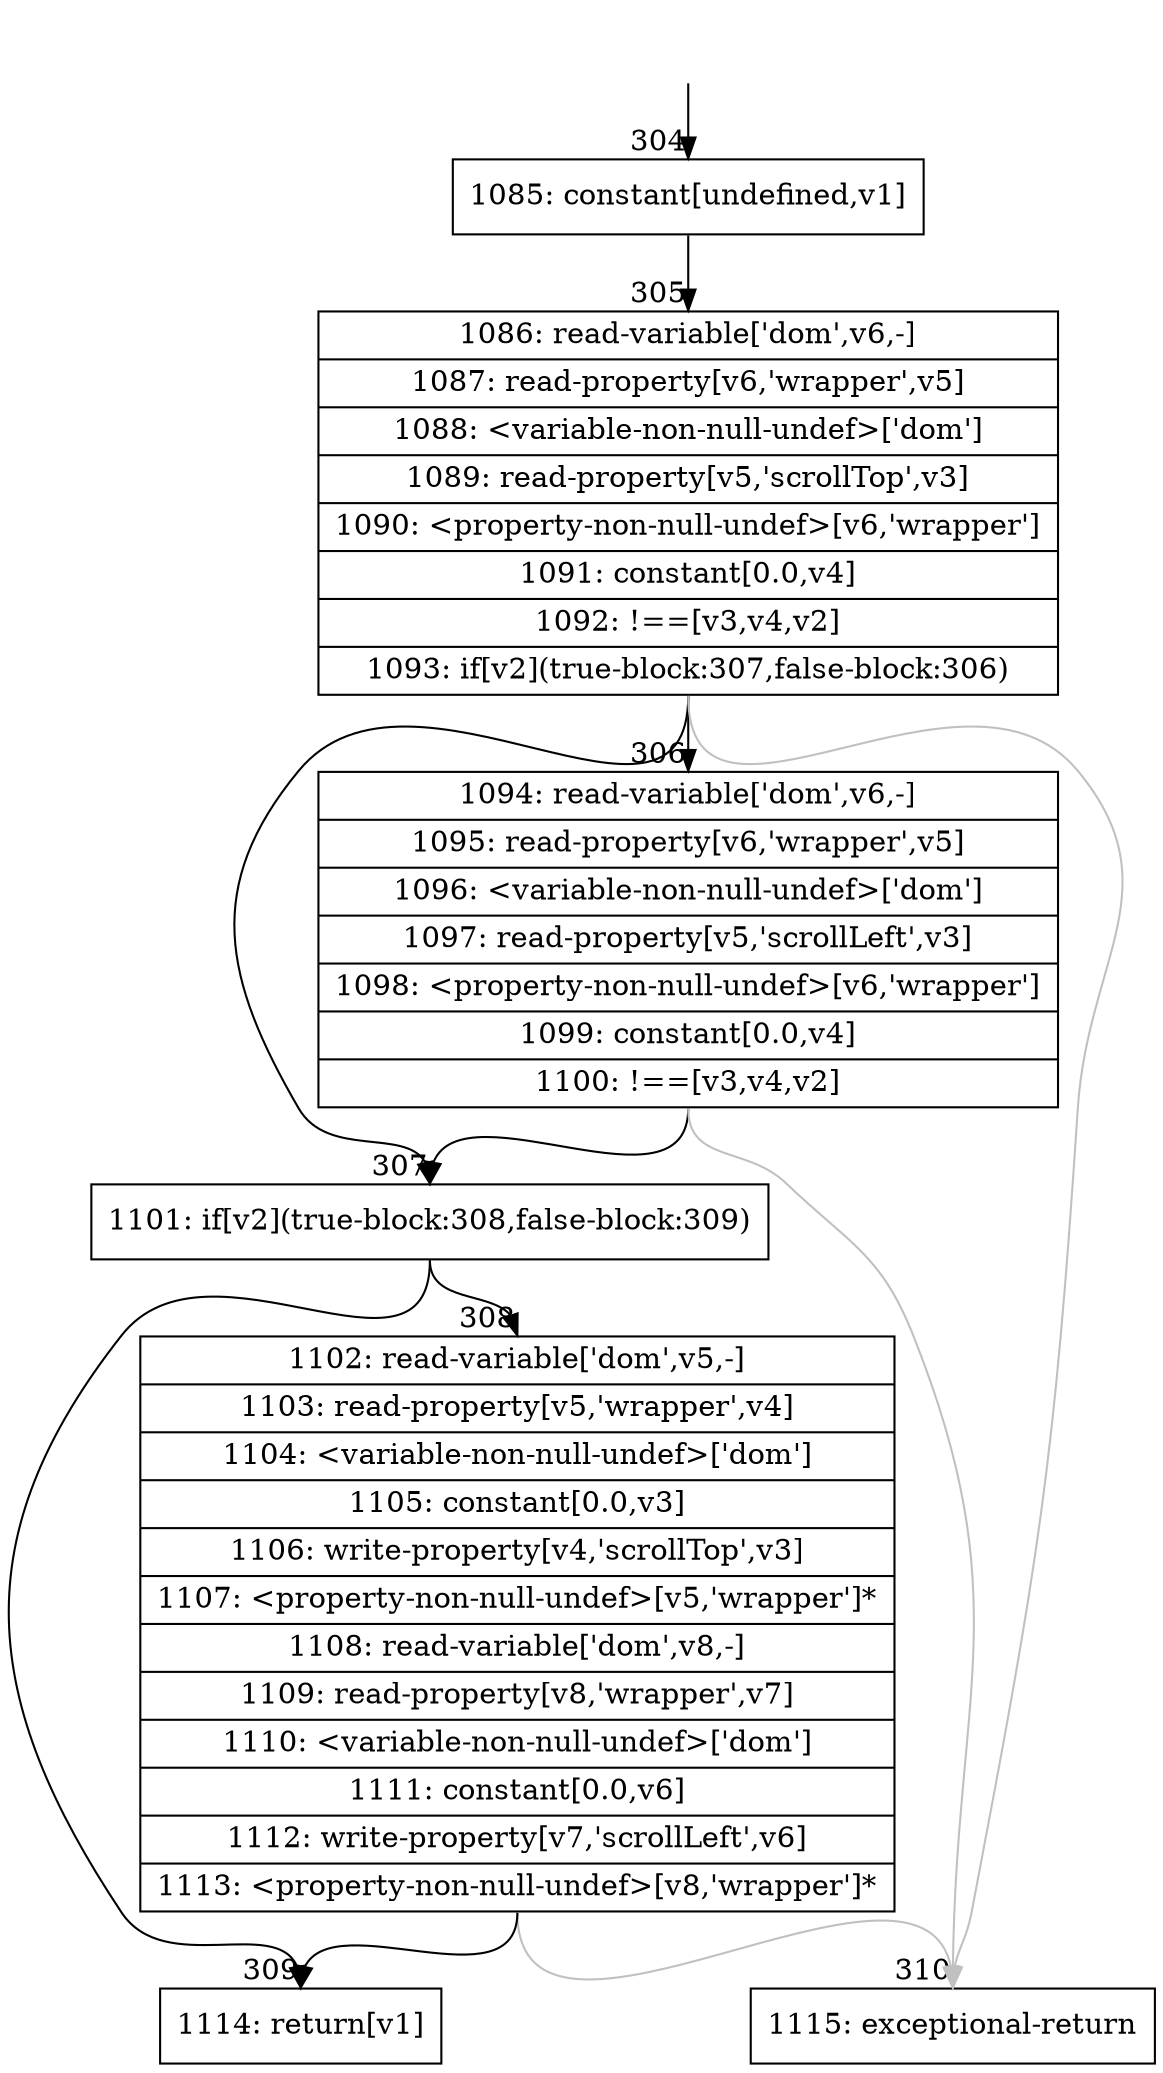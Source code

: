 digraph {
rankdir="TD"
BB_entry18[shape=none,label=""];
BB_entry18 -> BB304 [tailport=s, headport=n, headlabel="    304"]
BB304 [shape=record label="{1085: constant[undefined,v1]}" ] 
BB304 -> BB305 [tailport=s, headport=n, headlabel="      305"]
BB305 [shape=record label="{1086: read-variable['dom',v6,-]|1087: read-property[v6,'wrapper',v5]|1088: \<variable-non-null-undef\>['dom']|1089: read-property[v5,'scrollTop',v3]|1090: \<property-non-null-undef\>[v6,'wrapper']|1091: constant[0.0,v4]|1092: !==[v3,v4,v2]|1093: if[v2](true-block:307,false-block:306)}" ] 
BB305 -> BB307 [tailport=s, headport=n, headlabel="      307"]
BB305 -> BB306 [tailport=s, headport=n, headlabel="      306"]
BB305 -> BB310 [tailport=s, headport=n, color=gray, headlabel="      310"]
BB306 [shape=record label="{1094: read-variable['dom',v6,-]|1095: read-property[v6,'wrapper',v5]|1096: \<variable-non-null-undef\>['dom']|1097: read-property[v5,'scrollLeft',v3]|1098: \<property-non-null-undef\>[v6,'wrapper']|1099: constant[0.0,v4]|1100: !==[v3,v4,v2]}" ] 
BB306 -> BB307 [tailport=s, headport=n]
BB306 -> BB310 [tailport=s, headport=n, color=gray]
BB307 [shape=record label="{1101: if[v2](true-block:308,false-block:309)}" ] 
BB307 -> BB308 [tailport=s, headport=n, headlabel="      308"]
BB307 -> BB309 [tailport=s, headport=n, headlabel="      309"]
BB308 [shape=record label="{1102: read-variable['dom',v5,-]|1103: read-property[v5,'wrapper',v4]|1104: \<variable-non-null-undef\>['dom']|1105: constant[0.0,v3]|1106: write-property[v4,'scrollTop',v3]|1107: \<property-non-null-undef\>[v5,'wrapper']*|1108: read-variable['dom',v8,-]|1109: read-property[v8,'wrapper',v7]|1110: \<variable-non-null-undef\>['dom']|1111: constant[0.0,v6]|1112: write-property[v7,'scrollLeft',v6]|1113: \<property-non-null-undef\>[v8,'wrapper']*}" ] 
BB308 -> BB309 [tailport=s, headport=n]
BB308 -> BB310 [tailport=s, headport=n, color=gray]
BB309 [shape=record label="{1114: return[v1]}" ] 
BB310 [shape=record label="{1115: exceptional-return}" ] 
//#$~ 594
}
